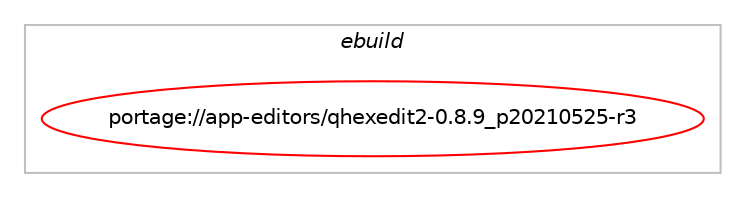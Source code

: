 digraph prolog {

# *************
# Graph options
# *************

newrank=true;
concentrate=true;
compound=true;
graph [rankdir=LR,fontname=Helvetica,fontsize=10,ranksep=1.5];#, ranksep=2.5, nodesep=0.2];
edge  [arrowhead=vee];
node  [fontname=Helvetica,fontsize=10];

# **********
# The ebuild
# **********

subgraph cluster_leftcol {
color=gray;
label=<<i>ebuild</i>>;
id [label="portage://app-editors/qhexedit2-0.8.9_p20210525-r3", color=red, width=4, href="../app-editors/qhexedit2-0.8.9_p20210525-r3.svg"];
}

# ****************
# The dependencies
# ****************

subgraph cluster_midcol {
color=gray;
label=<<i>dependencies</i>>;
subgraph cluster_compile {
fillcolor="#eeeeee";
style=filled;
label=<<i>compile</i>>;
# *** BEGIN UNKNOWN DEPENDENCY TYPE (TODO) ***
# id -> equal(use_conditional_group(positive,python,portage://app-editors/qhexedit2-0.8.9_p20210525-r3,[use_conditional_group(positive,python_targets_python3_10,portage://app-editors/qhexedit2-0.8.9_p20210525-r3,[package_dependency(portage://app-editors/qhexedit2-0.8.9_p20210525-r3,install,no,dev-lang,python,none,[,,],[slot(3.10)],[])]),use_conditional_group(positive,python_targets_python3_11,portage://app-editors/qhexedit2-0.8.9_p20210525-r3,[package_dependency(portage://app-editors/qhexedit2-0.8.9_p20210525-r3,install,no,dev-lang,python,none,[,,],[slot(3.11)],[])]),use_conditional_group(positive,python_targets_python3_12,portage://app-editors/qhexedit2-0.8.9_p20210525-r3,[package_dependency(portage://app-editors/qhexedit2-0.8.9_p20210525-r3,install,no,dev-lang,python,none,[,,],[slot(3.12)],[])]),use_conditional_group(positive,python_targets_python3_10,portage://app-editors/qhexedit2-0.8.9_p20210525-r3,[package_dependency(portage://app-editors/qhexedit2-0.8.9_p20210525-r3,install,no,dev-python,PyQt5,greaterequal,[5.15.6,,,5.15.6],[],[use(enable(gui),none),use(enable(widgets),none),use(optenable(python_targets_python3_10),negative),use(optenable(python_targets_python3_11),negative),use(optenable(python_targets_python3_12),negative)])]),use_conditional_group(positive,python_targets_python3_11,portage://app-editors/qhexedit2-0.8.9_p20210525-r3,[package_dependency(portage://app-editors/qhexedit2-0.8.9_p20210525-r3,install,no,dev-python,PyQt5,greaterequal,[5.15.6,,,5.15.6],[],[use(enable(gui),none),use(enable(widgets),none),use(optenable(python_targets_python3_10),negative),use(optenable(python_targets_python3_11),negative),use(optenable(python_targets_python3_12),negative)])]),use_conditional_group(positive,python_targets_python3_12,portage://app-editors/qhexedit2-0.8.9_p20210525-r3,[package_dependency(portage://app-editors/qhexedit2-0.8.9_p20210525-r3,install,no,dev-python,PyQt5,greaterequal,[5.15.6,,,5.15.6],[],[use(enable(gui),none),use(enable(widgets),none),use(optenable(python_targets_python3_10),negative),use(optenable(python_targets_python3_11),negative),use(optenable(python_targets_python3_12),negative)])])]))
# *** END UNKNOWN DEPENDENCY TYPE (TODO) ***

# *** BEGIN UNKNOWN DEPENDENCY TYPE (TODO) ***
# id -> equal(package_dependency(portage://app-editors/qhexedit2-0.8.9_p20210525-r3,install,no,dev-qt,qtcore,none,[,,],[slot(5)],[]))
# *** END UNKNOWN DEPENDENCY TYPE (TODO) ***

# *** BEGIN UNKNOWN DEPENDENCY TYPE (TODO) ***
# id -> equal(package_dependency(portage://app-editors/qhexedit2-0.8.9_p20210525-r3,install,no,dev-qt,qtgui,none,[,,],[slot(5)],[]))
# *** END UNKNOWN DEPENDENCY TYPE (TODO) ***

# *** BEGIN UNKNOWN DEPENDENCY TYPE (TODO) ***
# id -> equal(package_dependency(portage://app-editors/qhexedit2-0.8.9_p20210525-r3,install,no,dev-qt,qtwidgets,none,[,,],[slot(5)],[]))
# *** END UNKNOWN DEPENDENCY TYPE (TODO) ***

# *** BEGIN UNKNOWN DEPENDENCY TYPE (TODO) ***
# id -> equal(package_dependency(portage://app-editors/qhexedit2-0.8.9_p20210525-r3,install,no,media-libs,libglvnd,none,[,,],[],[]))
# *** END UNKNOWN DEPENDENCY TYPE (TODO) ***

}
subgraph cluster_compileandrun {
fillcolor="#eeeeee";
style=filled;
label=<<i>compile and run</i>>;
}
subgraph cluster_run {
fillcolor="#eeeeee";
style=filled;
label=<<i>run</i>>;
# *** BEGIN UNKNOWN DEPENDENCY TYPE (TODO) ***
# id -> equal(use_conditional_group(positive,python,portage://app-editors/qhexedit2-0.8.9_p20210525-r3,[use_conditional_group(positive,python_targets_python3_10,portage://app-editors/qhexedit2-0.8.9_p20210525-r3,[package_dependency(portage://app-editors/qhexedit2-0.8.9_p20210525-r3,run,no,dev-lang,python,none,[,,],[slot(3.10)],[])]),use_conditional_group(positive,python_targets_python3_11,portage://app-editors/qhexedit2-0.8.9_p20210525-r3,[package_dependency(portage://app-editors/qhexedit2-0.8.9_p20210525-r3,run,no,dev-lang,python,none,[,,],[slot(3.11)],[])]),use_conditional_group(positive,python_targets_python3_12,portage://app-editors/qhexedit2-0.8.9_p20210525-r3,[package_dependency(portage://app-editors/qhexedit2-0.8.9_p20210525-r3,run,no,dev-lang,python,none,[,,],[slot(3.12)],[])]),use_conditional_group(positive,python_targets_python3_10,portage://app-editors/qhexedit2-0.8.9_p20210525-r3,[package_dependency(portage://app-editors/qhexedit2-0.8.9_p20210525-r3,run,no,dev-python,PyQt5,greaterequal,[5.15.6,,,5.15.6],[],[use(enable(gui),none),use(enable(widgets),none),use(optenable(python_targets_python3_10),negative),use(optenable(python_targets_python3_11),negative),use(optenable(python_targets_python3_12),negative)])]),use_conditional_group(positive,python_targets_python3_11,portage://app-editors/qhexedit2-0.8.9_p20210525-r3,[package_dependency(portage://app-editors/qhexedit2-0.8.9_p20210525-r3,run,no,dev-python,PyQt5,greaterequal,[5.15.6,,,5.15.6],[],[use(enable(gui),none),use(enable(widgets),none),use(optenable(python_targets_python3_10),negative),use(optenable(python_targets_python3_11),negative),use(optenable(python_targets_python3_12),negative)])]),use_conditional_group(positive,python_targets_python3_12,portage://app-editors/qhexedit2-0.8.9_p20210525-r3,[package_dependency(portage://app-editors/qhexedit2-0.8.9_p20210525-r3,run,no,dev-python,PyQt5,greaterequal,[5.15.6,,,5.15.6],[],[use(enable(gui),none),use(enable(widgets),none),use(optenable(python_targets_python3_10),negative),use(optenable(python_targets_python3_11),negative),use(optenable(python_targets_python3_12),negative)])])]))
# *** END UNKNOWN DEPENDENCY TYPE (TODO) ***

# *** BEGIN UNKNOWN DEPENDENCY TYPE (TODO) ***
# id -> equal(package_dependency(portage://app-editors/qhexedit2-0.8.9_p20210525-r3,run,no,dev-qt,qtcore,none,[,,],[slot(5)],[]))
# *** END UNKNOWN DEPENDENCY TYPE (TODO) ***

# *** BEGIN UNKNOWN DEPENDENCY TYPE (TODO) ***
# id -> equal(package_dependency(portage://app-editors/qhexedit2-0.8.9_p20210525-r3,run,no,dev-qt,qtgui,none,[,,],[slot(5)],[]))
# *** END UNKNOWN DEPENDENCY TYPE (TODO) ***

# *** BEGIN UNKNOWN DEPENDENCY TYPE (TODO) ***
# id -> equal(package_dependency(portage://app-editors/qhexedit2-0.8.9_p20210525-r3,run,no,dev-qt,qtwidgets,none,[,,],[slot(5)],[]))
# *** END UNKNOWN DEPENDENCY TYPE (TODO) ***

# *** BEGIN UNKNOWN DEPENDENCY TYPE (TODO) ***
# id -> equal(package_dependency(portage://app-editors/qhexedit2-0.8.9_p20210525-r3,run,no,media-libs,libglvnd,none,[,,],[],[]))
# *** END UNKNOWN DEPENDENCY TYPE (TODO) ***

}
}

# **************
# The candidates
# **************

subgraph cluster_choices {
rank=same;
color=gray;
label=<<i>candidates</i>>;

}

}
